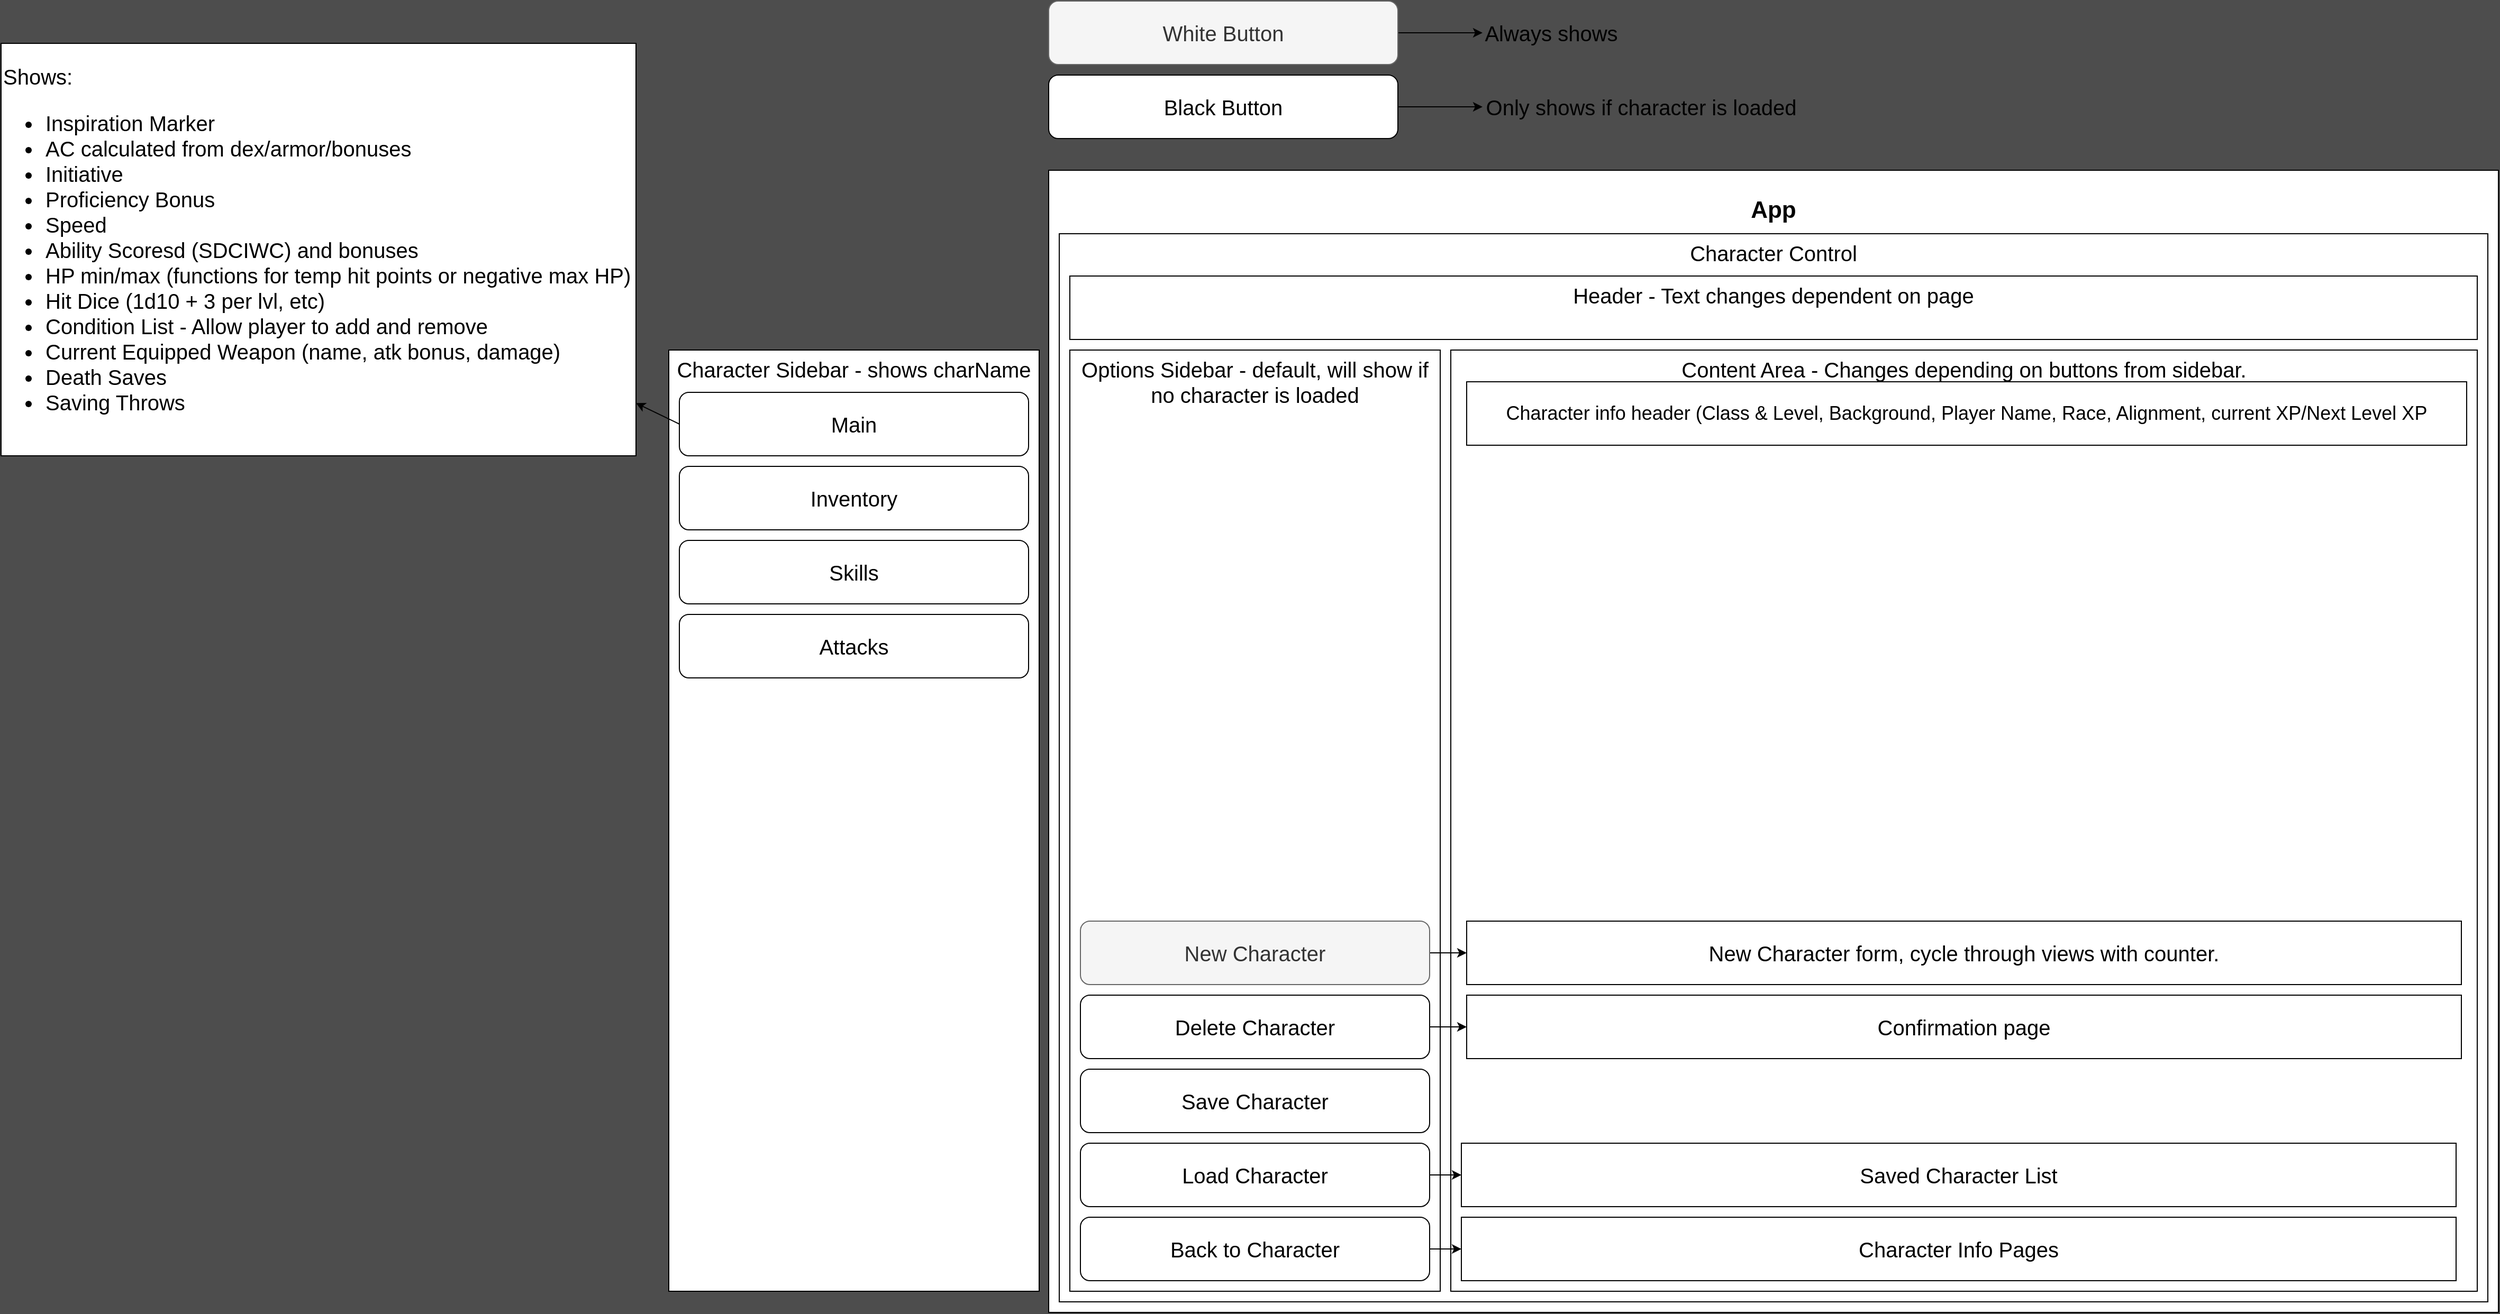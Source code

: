 <mxfile>
    <diagram id="zaeMc1xhCrONg7oMz10p" name="Page-1">
        <mxGraphModel dx="3307" dy="2250" grid="1" gridSize="10" guides="1" tooltips="1" connect="1" arrows="1" fold="1" page="1" pageScale="1" pageWidth="850" pageHeight="1100" background="#4D4D4D" math="0" shadow="0">
            <root>
                <mxCell id="0"/>
                <mxCell id="1" parent="0"/>
                <mxCell id="2" value="&lt;h1&gt;&lt;font style=&quot;font-size: 22px&quot;&gt;App&lt;/font&gt;&lt;/h1&gt;" style="rounded=0;whiteSpace=wrap;html=1;verticalAlign=top;" vertex="1" parent="1">
                    <mxGeometry x="-80" y="-290" width="1370" height="1080" as="geometry"/>
                </mxCell>
                <mxCell id="4" value="Character Control" style="rounded=0;whiteSpace=wrap;html=1;verticalAlign=top;fontSize=20;" vertex="1" parent="1">
                    <mxGeometry x="-70" y="-230" width="1350" height="1010" as="geometry"/>
                </mxCell>
                <mxCell id="3" value="Header - Text changes dependent on page" style="rounded=0;whiteSpace=wrap;html=1;verticalAlign=top;fontSize=20;" vertex="1" parent="1">
                    <mxGeometry x="-60" y="-190" width="1330" height="60" as="geometry"/>
                </mxCell>
                <mxCell id="5" value="Options Sidebar - default, will show if no character is loaded" style="rounded=0;whiteSpace=wrap;html=1;verticalAlign=top;fontSize=20;" vertex="1" parent="1">
                    <mxGeometry x="-60" y="-120" width="350" height="890" as="geometry"/>
                </mxCell>
                <mxCell id="6" value="Content Area - Changes depending on buttons from sidebar." style="rounded=0;whiteSpace=wrap;html=1;fontSize=20;verticalAlign=top;" vertex="1" parent="1">
                    <mxGeometry x="300" y="-120" width="970" height="890" as="geometry"/>
                </mxCell>
                <mxCell id="33" value="" style="edgeStyle=none;html=1;fontSize=20;" edge="1" parent="1" source="7" target="32">
                    <mxGeometry relative="1" as="geometry"/>
                </mxCell>
                <mxCell id="7" value="Back to Character" style="rounded=1;whiteSpace=wrap;html=1;fontSize=20;verticalAlign=middle;" vertex="1" parent="1">
                    <mxGeometry x="-50" y="700" width="330" height="60" as="geometry"/>
                </mxCell>
                <mxCell id="30" value="" style="edgeStyle=none;html=1;fontSize=20;" edge="1" parent="1" source="8" target="29">
                    <mxGeometry relative="1" as="geometry"/>
                </mxCell>
                <mxCell id="8" value="Load Character" style="rounded=1;whiteSpace=wrap;html=1;fontSize=20;verticalAlign=middle;" vertex="1" parent="1">
                    <mxGeometry x="-50" y="630" width="330" height="60" as="geometry"/>
                </mxCell>
                <mxCell id="9" value="Save Character" style="rounded=1;whiteSpace=wrap;html=1;fontSize=20;verticalAlign=middle;" vertex="1" parent="1">
                    <mxGeometry x="-50" y="560" width="330" height="60" as="geometry"/>
                </mxCell>
                <mxCell id="24" value="" style="edgeStyle=none;html=1;fontSize=20;exitX=1;exitY=0.5;exitDx=0;exitDy=0;entryX=0;entryY=0.5;entryDx=0;entryDy=0;" edge="1" parent="1" source="11" target="25">
                    <mxGeometry relative="1" as="geometry">
                        <mxPoint x="340" y="645" as="targetPoint"/>
                    </mxGeometry>
                </mxCell>
                <mxCell id="11" value="Delete Character" style="rounded=1;whiteSpace=wrap;html=1;fontSize=20;verticalAlign=middle;" vertex="1" parent="1">
                    <mxGeometry x="-50" y="490" width="330" height="60" as="geometry"/>
                </mxCell>
                <mxCell id="16" value="" style="edgeStyle=none;html=1;fontSize=20;" edge="1" parent="1" source="14">
                    <mxGeometry relative="1" as="geometry">
                        <mxPoint x="330" y="-350" as="targetPoint"/>
                    </mxGeometry>
                </mxCell>
                <mxCell id="14" value="Black Button" style="rounded=1;whiteSpace=wrap;html=1;fontSize=20;verticalAlign=middle;" vertex="1" parent="1">
                    <mxGeometry x="-80" y="-380" width="330" height="60" as="geometry"/>
                </mxCell>
                <mxCell id="17" value="Only shows if character is loaded" style="text;html=1;strokeColor=none;fillColor=none;align=center;verticalAlign=middle;whiteSpace=wrap;rounded=0;fontSize=20;" vertex="1" parent="1">
                    <mxGeometry x="330" y="-360" width="300" height="20" as="geometry"/>
                </mxCell>
                <mxCell id="20" value="" style="edgeStyle=none;html=1;fontSize=20;" edge="1" parent="1" source="18">
                    <mxGeometry relative="1" as="geometry">
                        <mxPoint x="330" y="-420" as="targetPoint"/>
                    </mxGeometry>
                </mxCell>
                <mxCell id="18" value="White Button" style="rounded=1;whiteSpace=wrap;html=1;fontSize=20;verticalAlign=middle;fillColor=#f5f5f5;strokeColor=#666666;fontColor=#333333;" vertex="1" parent="1">
                    <mxGeometry x="-80" y="-450" width="330" height="60" as="geometry"/>
                </mxCell>
                <mxCell id="21" value="Always shows" style="text;html=1;strokeColor=none;fillColor=none;align=center;verticalAlign=middle;whiteSpace=wrap;rounded=0;fontSize=20;" vertex="1" parent="1">
                    <mxGeometry x="330" y="-430" width="130" height="20" as="geometry"/>
                </mxCell>
                <mxCell id="27" value="" style="edgeStyle=none;html=1;fontSize=20;" edge="1" parent="1" source="22" target="26">
                    <mxGeometry relative="1" as="geometry"/>
                </mxCell>
                <mxCell id="22" value="New Character" style="rounded=1;whiteSpace=wrap;html=1;fontSize=20;verticalAlign=middle;fillColor=#f5f5f5;strokeColor=#666666;fontColor=#333333;" vertex="1" parent="1">
                    <mxGeometry x="-50" y="420" width="330" height="60" as="geometry"/>
                </mxCell>
                <mxCell id="25" value="Confirmation page" style="rounded=0;whiteSpace=wrap;html=1;fontSize=20;verticalAlign=middle;" vertex="1" parent="1">
                    <mxGeometry x="315" y="490" width="940" height="60" as="geometry"/>
                </mxCell>
                <mxCell id="26" value="New Character form, cycle through views with counter." style="rounded=0;whiteSpace=wrap;html=1;fontSize=20;verticalAlign=middle;" vertex="1" parent="1">
                    <mxGeometry x="315" y="420" width="940" height="60" as="geometry"/>
                </mxCell>
                <mxCell id="29" value="Saved Character List" style="rounded=0;whiteSpace=wrap;html=1;fontSize=20;verticalAlign=middle;" vertex="1" parent="1">
                    <mxGeometry x="310" y="630" width="940" height="60" as="geometry"/>
                </mxCell>
                <mxCell id="32" value="Character Info Pages" style="rounded=0;whiteSpace=wrap;html=1;fontSize=20;verticalAlign=middle;" vertex="1" parent="1">
                    <mxGeometry x="310" y="700" width="940" height="60" as="geometry"/>
                </mxCell>
                <mxCell id="35" value="Character Sidebar - shows charName" style="rounded=0;whiteSpace=wrap;html=1;verticalAlign=top;fontSize=20;" vertex="1" parent="1">
                    <mxGeometry x="-439" y="-120" width="350" height="890" as="geometry"/>
                </mxCell>
                <mxCell id="40" value="" style="edgeStyle=none;html=1;fontSize=18;exitX=0;exitY=0.5;exitDx=0;exitDy=0;" edge="1" parent="1" source="12" target="38">
                    <mxGeometry relative="1" as="geometry"/>
                </mxCell>
                <mxCell id="12" value="Main" style="rounded=1;whiteSpace=wrap;html=1;fontSize=20;verticalAlign=middle;" vertex="1" parent="1">
                    <mxGeometry x="-429" y="-80" width="330" height="60" as="geometry"/>
                </mxCell>
                <mxCell id="13" value="Inventory" style="rounded=1;whiteSpace=wrap;html=1;fontSize=20;verticalAlign=middle;" vertex="1" parent="1">
                    <mxGeometry x="-429" y="-10" width="330" height="60" as="geometry"/>
                </mxCell>
                <mxCell id="36" value="Skills" style="rounded=1;whiteSpace=wrap;html=1;fontSize=20;verticalAlign=middle;" vertex="1" parent="1">
                    <mxGeometry x="-429" y="60" width="330" height="60" as="geometry"/>
                </mxCell>
                <mxCell id="37" value="Attacks" style="rounded=1;whiteSpace=wrap;html=1;fontSize=20;verticalAlign=middle;" vertex="1" parent="1">
                    <mxGeometry x="-429" y="130" width="330" height="60" as="geometry"/>
                </mxCell>
                <mxCell id="38" value="Shows:&lt;br&gt;&lt;ul&gt;&lt;li&gt;Inspiration Marker&lt;/li&gt;&lt;li&gt;AC calculated from dex/armor/bonuses&lt;/li&gt;&lt;li&gt;Initiative&lt;/li&gt;&lt;li&gt;Proficiency Bonus&lt;/li&gt;&lt;li&gt;Speed&lt;/li&gt;&lt;li&gt;Ability Scoresd (SDCIWC) and bonuses&lt;/li&gt;&lt;li&gt;HP min/max (functions for temp hit points or negative max HP)&lt;/li&gt;&lt;li&gt;Hit Dice (1d10 + 3 per lvl, etc)&lt;/li&gt;&lt;li&gt;Condition List - Allow player to add and remove&lt;/li&gt;&lt;li&gt;Current Equipped Weapon (name, atk bonus, damage)&lt;/li&gt;&lt;li&gt;Death Saves&lt;/li&gt;&lt;li&gt;Saving Throws&lt;/li&gt;&lt;/ul&gt;" style="rounded=0;whiteSpace=wrap;html=1;fontSize=20;verticalAlign=middle;align=left;" vertex="1" parent="1">
                    <mxGeometry x="-1070" y="-410" width="600" height="390" as="geometry"/>
                </mxCell>
                <mxCell id="39" value="Character info header (Class &amp;amp; Level, Background, Player Name, Race, Alignment, current XP/Next Level XP" style="rounded=0;whiteSpace=wrap;html=1;fontSize=18;verticalAlign=middle;" vertex="1" parent="1">
                    <mxGeometry x="315" y="-90" width="945" height="60" as="geometry"/>
                </mxCell>
            </root>
        </mxGraphModel>
    </diagram>
</mxfile>